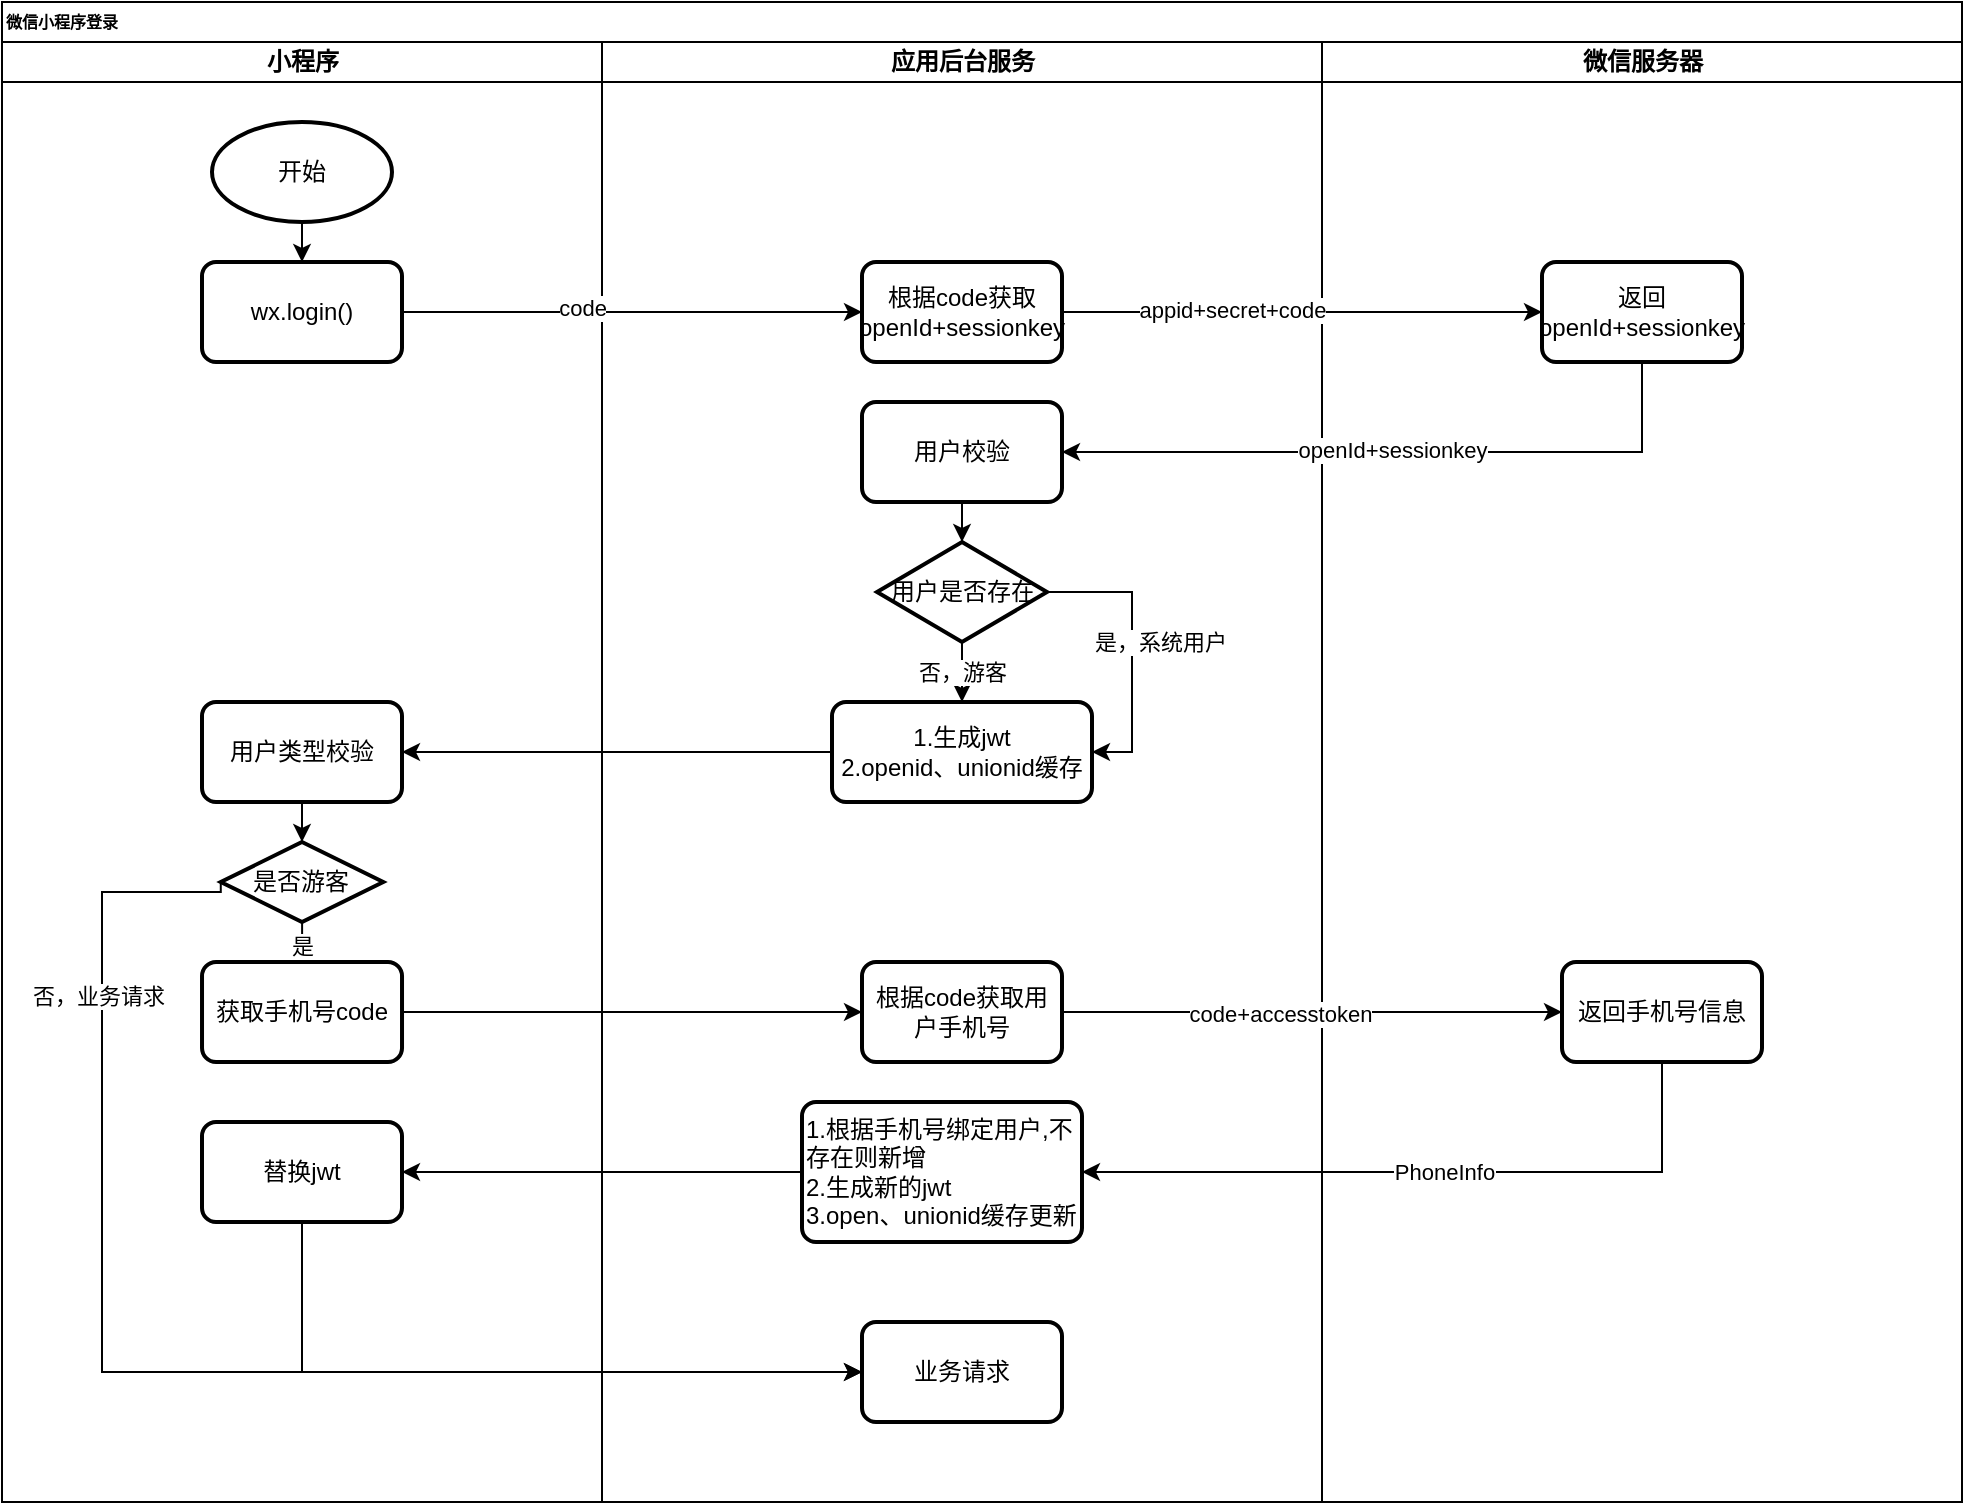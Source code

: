 <mxfile version="20.8.15" type="github">
  <diagram name="Page-1" id="74e2e168-ea6b-b213-b513-2b3c1d86103e">
    <mxGraphModel dx="954" dy="562" grid="1" gridSize="10" guides="1" tooltips="1" connect="1" arrows="1" fold="1" page="1" pageScale="1" pageWidth="1100" pageHeight="850" background="none" math="0" shadow="0">
      <root>
        <mxCell id="0" />
        <mxCell id="1" parent="0" />
        <mxCell id="77e6c97f196da883-1" value="微信小程序登录" style="swimlane;html=1;childLayout=stackLayout;startSize=20;rounded=0;shadow=0;labelBackgroundColor=none;strokeWidth=1;fontFamily=Verdana;fontSize=8;align=left;" parent="1" vertex="1">
          <mxGeometry x="70" y="10" width="980" height="750" as="geometry" />
        </mxCell>
        <mxCell id="77e6c97f196da883-2" value="小程序" style="swimlane;html=1;startSize=20;" parent="77e6c97f196da883-1" vertex="1">
          <mxGeometry y="20" width="300" height="730" as="geometry" />
        </mxCell>
        <mxCell id="PLSRkk44Yz1ZM-LXP_ny-17" style="edgeStyle=orthogonalEdgeStyle;rounded=0;orthogonalLoop=1;jettySize=auto;html=1;entryX=0.5;entryY=0;entryDx=0;entryDy=0;" edge="1" parent="77e6c97f196da883-2" source="PLSRkk44Yz1ZM-LXP_ny-10" target="PLSRkk44Yz1ZM-LXP_ny-11">
          <mxGeometry relative="1" as="geometry" />
        </mxCell>
        <mxCell id="PLSRkk44Yz1ZM-LXP_ny-10" value="开始" style="strokeWidth=2;html=1;shape=mxgraph.flowchart.start_1;whiteSpace=wrap;" vertex="1" parent="77e6c97f196da883-2">
          <mxGeometry x="105" y="40" width="90" height="50" as="geometry" />
        </mxCell>
        <mxCell id="PLSRkk44Yz1ZM-LXP_ny-11" value="wx.login()" style="rounded=1;whiteSpace=wrap;html=1;absoluteArcSize=1;arcSize=14;strokeWidth=2;" vertex="1" parent="77e6c97f196da883-2">
          <mxGeometry x="100" y="110" width="100" height="50" as="geometry" />
        </mxCell>
        <mxCell id="PLSRkk44Yz1ZM-LXP_ny-36" style="edgeStyle=orthogonalEdgeStyle;rounded=0;orthogonalLoop=1;jettySize=auto;html=1;" edge="1" parent="77e6c97f196da883-2" source="PLSRkk44Yz1ZM-LXP_ny-33" target="PLSRkk44Yz1ZM-LXP_ny-35">
          <mxGeometry relative="1" as="geometry" />
        </mxCell>
        <mxCell id="PLSRkk44Yz1ZM-LXP_ny-33" value="用户类型校验" style="rounded=1;whiteSpace=wrap;html=1;absoluteArcSize=1;arcSize=14;strokeWidth=2;" vertex="1" parent="77e6c97f196da883-2">
          <mxGeometry x="100" y="330" width="100" height="50" as="geometry" />
        </mxCell>
        <mxCell id="PLSRkk44Yz1ZM-LXP_ny-38" style="edgeStyle=orthogonalEdgeStyle;rounded=0;orthogonalLoop=1;jettySize=auto;html=1;entryX=0.5;entryY=0;entryDx=0;entryDy=0;" edge="1" parent="77e6c97f196da883-2" source="PLSRkk44Yz1ZM-LXP_ny-35" target="PLSRkk44Yz1ZM-LXP_ny-37">
          <mxGeometry relative="1" as="geometry" />
        </mxCell>
        <mxCell id="PLSRkk44Yz1ZM-LXP_ny-39" value="是" style="edgeLabel;html=1;align=center;verticalAlign=middle;resizable=0;points=[];" vertex="1" connectable="0" parent="PLSRkk44Yz1ZM-LXP_ny-38">
          <mxGeometry x="0.22" relative="1" as="geometry">
            <mxPoint as="offset" />
          </mxGeometry>
        </mxCell>
        <mxCell id="PLSRkk44Yz1ZM-LXP_ny-35" value="是否游客" style="strokeWidth=2;html=1;shape=mxgraph.flowchart.decision;whiteSpace=wrap;" vertex="1" parent="77e6c97f196da883-2">
          <mxGeometry x="109.38" y="400" width="81.25" height="40" as="geometry" />
        </mxCell>
        <mxCell id="PLSRkk44Yz1ZM-LXP_ny-37" value="获取手机号code" style="rounded=1;whiteSpace=wrap;html=1;absoluteArcSize=1;arcSize=14;strokeWidth=2;" vertex="1" parent="77e6c97f196da883-2">
          <mxGeometry x="100.01" y="460" width="100" height="50" as="geometry" />
        </mxCell>
        <mxCell id="PLSRkk44Yz1ZM-LXP_ny-49" value="替换jwt" style="rounded=1;whiteSpace=wrap;html=1;absoluteArcSize=1;arcSize=14;strokeWidth=2;" vertex="1" parent="77e6c97f196da883-2">
          <mxGeometry x="100" y="540" width="100" height="50" as="geometry" />
        </mxCell>
        <mxCell id="77e6c97f196da883-3" value="应用后台服务" style="swimlane;html=1;startSize=20;" parent="77e6c97f196da883-1" vertex="1">
          <mxGeometry x="300" y="20" width="360" height="730" as="geometry" />
        </mxCell>
        <mxCell id="PLSRkk44Yz1ZM-LXP_ny-15" value="根据code获取openId+sessionkey" style="rounded=1;whiteSpace=wrap;html=1;absoluteArcSize=1;arcSize=14;strokeWidth=2;" vertex="1" parent="77e6c97f196da883-3">
          <mxGeometry x="130" y="110" width="100" height="50" as="geometry" />
        </mxCell>
        <mxCell id="PLSRkk44Yz1ZM-LXP_ny-27" style="edgeStyle=orthogonalEdgeStyle;rounded=0;orthogonalLoop=1;jettySize=auto;html=1;entryX=0.5;entryY=0;entryDx=0;entryDy=0;entryPerimeter=0;" edge="1" parent="77e6c97f196da883-3" source="PLSRkk44Yz1ZM-LXP_ny-22" target="PLSRkk44Yz1ZM-LXP_ny-26">
          <mxGeometry relative="1" as="geometry" />
        </mxCell>
        <mxCell id="PLSRkk44Yz1ZM-LXP_ny-22" value="用户校验" style="rounded=1;whiteSpace=wrap;html=1;absoluteArcSize=1;arcSize=14;strokeWidth=2;" vertex="1" parent="77e6c97f196da883-3">
          <mxGeometry x="130" y="180" width="100" height="50" as="geometry" />
        </mxCell>
        <mxCell id="PLSRkk44Yz1ZM-LXP_ny-29" style="edgeStyle=orthogonalEdgeStyle;rounded=0;orthogonalLoop=1;jettySize=auto;html=1;entryX=0.5;entryY=0;entryDx=0;entryDy=0;" edge="1" parent="77e6c97f196da883-3" source="PLSRkk44Yz1ZM-LXP_ny-26" target="PLSRkk44Yz1ZM-LXP_ny-28">
          <mxGeometry relative="1" as="geometry" />
        </mxCell>
        <mxCell id="PLSRkk44Yz1ZM-LXP_ny-32" value="否，游客" style="edgeLabel;html=1;align=center;verticalAlign=middle;resizable=0;points=[];" vertex="1" connectable="0" parent="PLSRkk44Yz1ZM-LXP_ny-29">
          <mxGeometry x="-0.425" y="2" relative="1" as="geometry">
            <mxPoint x="-2" as="offset" />
          </mxGeometry>
        </mxCell>
        <mxCell id="PLSRkk44Yz1ZM-LXP_ny-30" style="edgeStyle=orthogonalEdgeStyle;rounded=0;orthogonalLoop=1;jettySize=auto;html=1;entryX=1;entryY=0.5;entryDx=0;entryDy=0;exitX=1;exitY=0.5;exitDx=0;exitDy=0;exitPerimeter=0;" edge="1" parent="77e6c97f196da883-3" source="PLSRkk44Yz1ZM-LXP_ny-26" target="PLSRkk44Yz1ZM-LXP_ny-28">
          <mxGeometry relative="1" as="geometry" />
        </mxCell>
        <mxCell id="PLSRkk44Yz1ZM-LXP_ny-31" value="是，系统用户" style="edgeLabel;html=1;align=center;verticalAlign=middle;resizable=0;points=[];" vertex="1" connectable="0" parent="PLSRkk44Yz1ZM-LXP_ny-30">
          <mxGeometry x="-0.51" y="-1" relative="1" as="geometry">
            <mxPoint x="21" y="24" as="offset" />
          </mxGeometry>
        </mxCell>
        <mxCell id="PLSRkk44Yz1ZM-LXP_ny-26" value="用户是否存在" style="strokeWidth=2;html=1;shape=mxgraph.flowchart.decision;whiteSpace=wrap;" vertex="1" parent="77e6c97f196da883-3">
          <mxGeometry x="137.5" y="250" width="85" height="50" as="geometry" />
        </mxCell>
        <mxCell id="PLSRkk44Yz1ZM-LXP_ny-28" value="1.生成jwt&lt;br&gt;2.openid、unionid缓存" style="rounded=1;whiteSpace=wrap;html=1;absoluteArcSize=1;arcSize=14;strokeWidth=2;" vertex="1" parent="77e6c97f196da883-3">
          <mxGeometry x="115" y="330" width="130" height="50" as="geometry" />
        </mxCell>
        <mxCell id="PLSRkk44Yz1ZM-LXP_ny-40" value="根据code获取用户手机号" style="rounded=1;whiteSpace=wrap;html=1;absoluteArcSize=1;arcSize=14;strokeWidth=2;" vertex="1" parent="77e6c97f196da883-3">
          <mxGeometry x="130" y="460" width="100" height="50" as="geometry" />
        </mxCell>
        <mxCell id="PLSRkk44Yz1ZM-LXP_ny-45" value="1.根据手机号绑定用户,不存在则新增&lt;br&gt;2.生成新的jwt&lt;br&gt;3.open、unionid缓存更新" style="rounded=1;whiteSpace=wrap;html=1;absoluteArcSize=1;arcSize=14;strokeWidth=2;align=left;" vertex="1" parent="77e6c97f196da883-3">
          <mxGeometry x="100" y="530" width="140" height="70" as="geometry" />
        </mxCell>
        <mxCell id="PLSRkk44Yz1ZM-LXP_ny-48" value="业务请求" style="rounded=1;whiteSpace=wrap;html=1;absoluteArcSize=1;arcSize=14;strokeWidth=2;" vertex="1" parent="77e6c97f196da883-3">
          <mxGeometry x="130" y="640" width="100" height="50" as="geometry" />
        </mxCell>
        <mxCell id="PLSRkk44Yz1ZM-LXP_ny-9" value="微信服务器" style="swimlane;html=1;startSize=20;" vertex="1" parent="77e6c97f196da883-1">
          <mxGeometry x="660" y="20" width="320" height="730" as="geometry" />
        </mxCell>
        <mxCell id="PLSRkk44Yz1ZM-LXP_ny-16" value="返回openId+sessionkey" style="rounded=1;whiteSpace=wrap;html=1;absoluteArcSize=1;arcSize=14;strokeWidth=2;" vertex="1" parent="PLSRkk44Yz1ZM-LXP_ny-9">
          <mxGeometry x="110" y="110" width="100" height="50" as="geometry" />
        </mxCell>
        <mxCell id="PLSRkk44Yz1ZM-LXP_ny-42" value="返回手机号信息" style="rounded=1;whiteSpace=wrap;html=1;absoluteArcSize=1;arcSize=14;strokeWidth=2;" vertex="1" parent="PLSRkk44Yz1ZM-LXP_ny-9">
          <mxGeometry x="120" y="460" width="100" height="50" as="geometry" />
        </mxCell>
        <mxCell id="PLSRkk44Yz1ZM-LXP_ny-18" style="edgeStyle=orthogonalEdgeStyle;rounded=0;orthogonalLoop=1;jettySize=auto;html=1;entryX=0;entryY=0.5;entryDx=0;entryDy=0;" edge="1" parent="77e6c97f196da883-1" source="PLSRkk44Yz1ZM-LXP_ny-11" target="PLSRkk44Yz1ZM-LXP_ny-15">
          <mxGeometry relative="1" as="geometry" />
        </mxCell>
        <mxCell id="PLSRkk44Yz1ZM-LXP_ny-20" value="code" style="edgeLabel;html=1;align=center;verticalAlign=middle;resizable=0;points=[];" vertex="1" connectable="0" parent="PLSRkk44Yz1ZM-LXP_ny-18">
          <mxGeometry x="-0.217" y="2" relative="1" as="geometry">
            <mxPoint as="offset" />
          </mxGeometry>
        </mxCell>
        <mxCell id="PLSRkk44Yz1ZM-LXP_ny-19" style="edgeStyle=orthogonalEdgeStyle;rounded=0;orthogonalLoop=1;jettySize=auto;html=1;" edge="1" parent="77e6c97f196da883-1" source="PLSRkk44Yz1ZM-LXP_ny-15" target="PLSRkk44Yz1ZM-LXP_ny-16">
          <mxGeometry relative="1" as="geometry" />
        </mxCell>
        <mxCell id="PLSRkk44Yz1ZM-LXP_ny-21" value="appid+secret+code" style="edgeLabel;html=1;align=center;verticalAlign=middle;resizable=0;points=[];" vertex="1" connectable="0" parent="PLSRkk44Yz1ZM-LXP_ny-19">
          <mxGeometry x="-0.292" y="1" relative="1" as="geometry">
            <mxPoint as="offset" />
          </mxGeometry>
        </mxCell>
        <mxCell id="PLSRkk44Yz1ZM-LXP_ny-24" style="edgeStyle=orthogonalEdgeStyle;rounded=0;orthogonalLoop=1;jettySize=auto;html=1;entryX=1;entryY=0.5;entryDx=0;entryDy=0;exitX=0.5;exitY=1;exitDx=0;exitDy=0;" edge="1" parent="77e6c97f196da883-1" source="PLSRkk44Yz1ZM-LXP_ny-16" target="PLSRkk44Yz1ZM-LXP_ny-22">
          <mxGeometry relative="1" as="geometry" />
        </mxCell>
        <mxCell id="PLSRkk44Yz1ZM-LXP_ny-25" value="openId+sessionkey" style="edgeLabel;html=1;align=center;verticalAlign=middle;resizable=0;points=[];" vertex="1" connectable="0" parent="PLSRkk44Yz1ZM-LXP_ny-24">
          <mxGeometry x="0.019" y="-1" relative="1" as="geometry">
            <mxPoint as="offset" />
          </mxGeometry>
        </mxCell>
        <mxCell id="PLSRkk44Yz1ZM-LXP_ny-34" style="edgeStyle=orthogonalEdgeStyle;rounded=0;orthogonalLoop=1;jettySize=auto;html=1;" edge="1" parent="77e6c97f196da883-1" source="PLSRkk44Yz1ZM-LXP_ny-28" target="PLSRkk44Yz1ZM-LXP_ny-33">
          <mxGeometry relative="1" as="geometry" />
        </mxCell>
        <mxCell id="PLSRkk44Yz1ZM-LXP_ny-41" style="edgeStyle=orthogonalEdgeStyle;rounded=0;orthogonalLoop=1;jettySize=auto;html=1;" edge="1" parent="77e6c97f196da883-1" source="PLSRkk44Yz1ZM-LXP_ny-37" target="PLSRkk44Yz1ZM-LXP_ny-40">
          <mxGeometry relative="1" as="geometry">
            <mxPoint x="420" y="630" as="targetPoint" />
          </mxGeometry>
        </mxCell>
        <mxCell id="PLSRkk44Yz1ZM-LXP_ny-43" style="edgeStyle=orthogonalEdgeStyle;rounded=0;orthogonalLoop=1;jettySize=auto;html=1;" edge="1" parent="77e6c97f196da883-1" source="PLSRkk44Yz1ZM-LXP_ny-40" target="PLSRkk44Yz1ZM-LXP_ny-42">
          <mxGeometry relative="1" as="geometry">
            <mxPoint x="750" y="625" as="targetPoint" />
          </mxGeometry>
        </mxCell>
        <mxCell id="PLSRkk44Yz1ZM-LXP_ny-44" value="code+accesstoken" style="edgeLabel;html=1;align=center;verticalAlign=middle;resizable=0;points=[];" vertex="1" connectable="0" parent="PLSRkk44Yz1ZM-LXP_ny-43">
          <mxGeometry x="-0.133" y="-1" relative="1" as="geometry">
            <mxPoint as="offset" />
          </mxGeometry>
        </mxCell>
        <mxCell id="PLSRkk44Yz1ZM-LXP_ny-46" style="edgeStyle=orthogonalEdgeStyle;rounded=0;orthogonalLoop=1;jettySize=auto;html=1;entryX=1;entryY=0.5;entryDx=0;entryDy=0;exitX=0.5;exitY=1;exitDx=0;exitDy=0;" edge="1" parent="77e6c97f196da883-1" source="PLSRkk44Yz1ZM-LXP_ny-42" target="PLSRkk44Yz1ZM-LXP_ny-45">
          <mxGeometry relative="1" as="geometry" />
        </mxCell>
        <mxCell id="PLSRkk44Yz1ZM-LXP_ny-47" value="PhoneInfo" style="edgeLabel;html=1;align=center;verticalAlign=middle;resizable=0;points=[];" vertex="1" connectable="0" parent="PLSRkk44Yz1ZM-LXP_ny-46">
          <mxGeometry x="-0.046" relative="1" as="geometry">
            <mxPoint as="offset" />
          </mxGeometry>
        </mxCell>
        <mxCell id="PLSRkk44Yz1ZM-LXP_ny-50" style="edgeStyle=orthogonalEdgeStyle;rounded=0;orthogonalLoop=1;jettySize=auto;html=1;entryX=1;entryY=0.5;entryDx=0;entryDy=0;" edge="1" parent="77e6c97f196da883-1" source="PLSRkk44Yz1ZM-LXP_ny-45" target="PLSRkk44Yz1ZM-LXP_ny-49">
          <mxGeometry relative="1" as="geometry" />
        </mxCell>
        <mxCell id="PLSRkk44Yz1ZM-LXP_ny-51" style="edgeStyle=orthogonalEdgeStyle;rounded=0;orthogonalLoop=1;jettySize=auto;html=1;entryX=0;entryY=0.5;entryDx=0;entryDy=0;exitX=0.5;exitY=1;exitDx=0;exitDy=0;" edge="1" parent="77e6c97f196da883-1" source="PLSRkk44Yz1ZM-LXP_ny-49" target="PLSRkk44Yz1ZM-LXP_ny-48">
          <mxGeometry relative="1" as="geometry" />
        </mxCell>
        <mxCell id="PLSRkk44Yz1ZM-LXP_ny-52" style="edgeStyle=orthogonalEdgeStyle;rounded=0;orthogonalLoop=1;jettySize=auto;html=1;entryX=0;entryY=0.5;entryDx=0;entryDy=0;exitX=0;exitY=0.5;exitDx=0;exitDy=0;exitPerimeter=0;" edge="1" parent="77e6c97f196da883-1" source="PLSRkk44Yz1ZM-LXP_ny-35" target="PLSRkk44Yz1ZM-LXP_ny-48">
          <mxGeometry relative="1" as="geometry">
            <Array as="points">
              <mxPoint x="109" y="445" />
              <mxPoint x="50" y="445" />
              <mxPoint x="50" y="685" />
              <mxPoint x="430" y="685" />
            </Array>
          </mxGeometry>
        </mxCell>
        <mxCell id="PLSRkk44Yz1ZM-LXP_ny-53" value="否，业务请求" style="edgeLabel;html=1;align=center;verticalAlign=middle;resizable=0;points=[];" vertex="1" connectable="0" parent="PLSRkk44Yz1ZM-LXP_ny-52">
          <mxGeometry x="-0.66" y="-2" relative="1" as="geometry">
            <mxPoint as="offset" />
          </mxGeometry>
        </mxCell>
      </root>
    </mxGraphModel>
  </diagram>
</mxfile>
